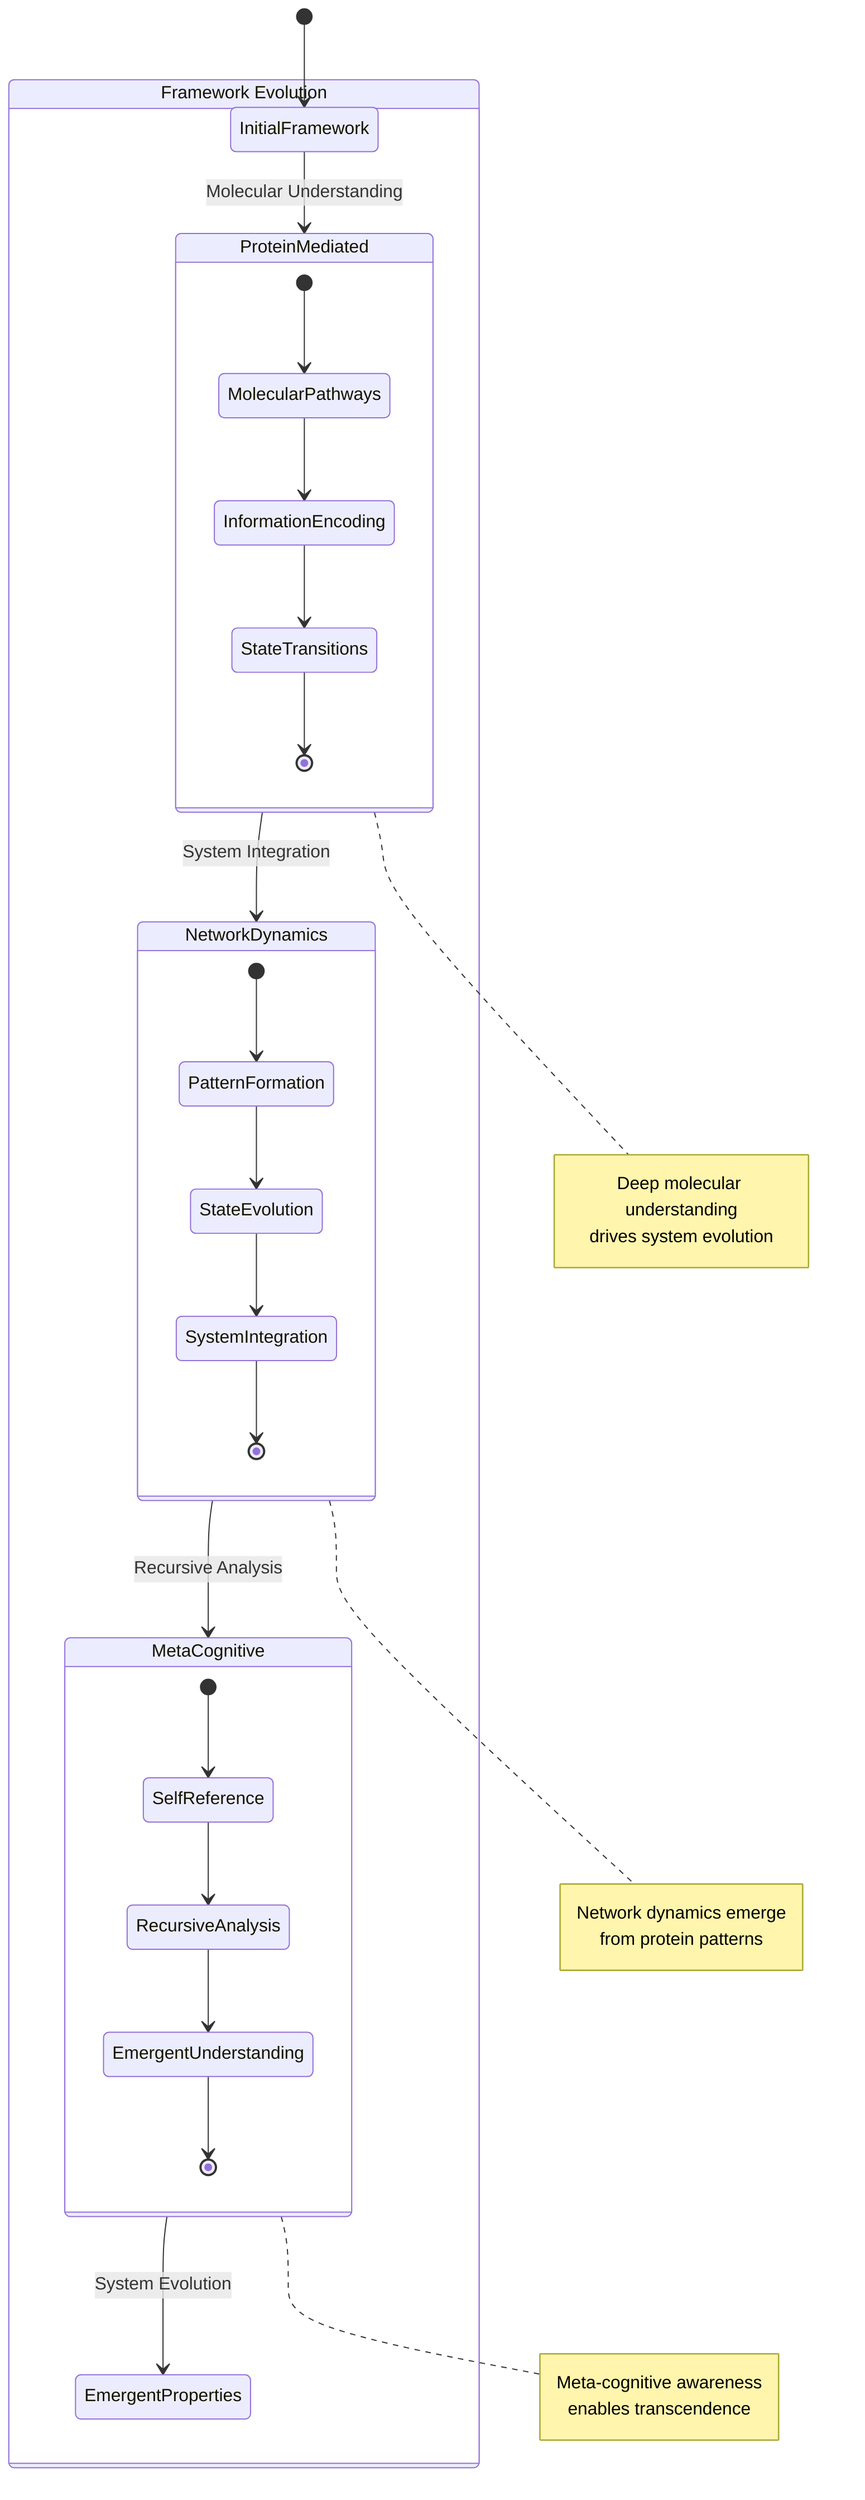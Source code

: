 stateDiagram-v2
    [*] --> InitialFramework

    state "Framework Evolution" as FE {
        InitialFramework --> ProteinMediated: Molecular Understanding
        ProteinMediated --> NetworkDynamics: System Integration
        NetworkDynamics --> MetaCognitive: Recursive Analysis
        MetaCognitive --> EmergentProperties: System Evolution
    }

    state ProteinMediated {
        [*] --> MolecularPathways
        MolecularPathways --> InformationEncoding
        InformationEncoding --> StateTransitions
        StateTransitions --> [*]
    }

    state NetworkDynamics {
        [*] --> PatternFormation
        PatternFormation --> StateEvolution
        StateEvolution --> SystemIntegration
        SystemIntegration --> [*]
    }

    state MetaCognitive {
        [*] --> SelfReference
        SelfReference --> RecursiveAnalysis
        RecursiveAnalysis --> EmergentUnderstanding
        EmergentUnderstanding --> [*]
    }

    note right of ProteinMediated
        Deep molecular understanding
        drives system evolution
    end note

    note right of NetworkDynamics
        Network dynamics emerge
        from protein patterns
    end note

    note right of MetaCognitive
        Meta-cognitive awareness
        enables transcendence
    end note